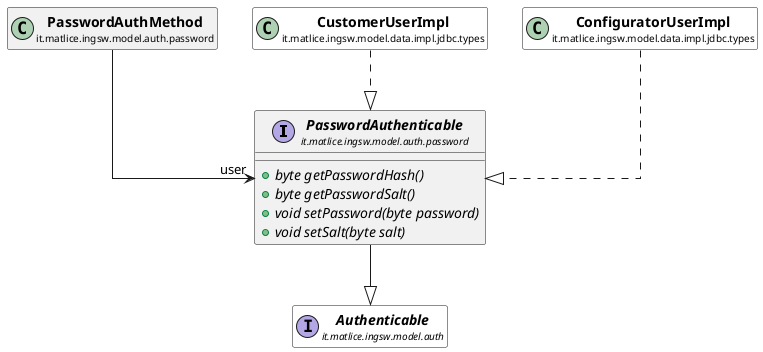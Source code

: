 @startuml

skinparam svgLinkTarget _parent
skinparam linetype ortho
set namespaceSeparator none
interface "<b><size:14>PasswordAuthenticable</b>\n<size:10>it.matlice.ingsw.model.auth.password" as it.matlice.ingsw.model.auth.password.PasswordAuthenticable  [[../../../../../../it/matlice/ingsw/model/auth/password/PasswordAuthenticable.html{it.matlice.ingsw.model.auth.password.PasswordAuthenticable}]] {
{abstract} +byte getPasswordHash()
{abstract} +byte getPasswordSalt()
{abstract} +void setPassword(byte password)
{abstract} +void setSalt(byte salt)
}


interface "<b><size:14>Authenticable</b>\n<size:10>it.matlice.ingsw.model.auth" as it.matlice.ingsw.model.auth.Authenticable  [[../../../../../../it/matlice/ingsw/model/auth/Authenticable.html{it.matlice.ingsw.model.auth.Authenticable}]] #white {
}

hide it.matlice.ingsw.model.auth.Authenticable fields
hide it.matlice.ingsw.model.auth.Authenticable methods

it.matlice.ingsw.model.auth.password.PasswordAuthenticable --|> it.matlice.ingsw.model.auth.Authenticable

class "<b><size:14>PasswordAuthMethod</b>\n<size:10>it.matlice.ingsw.model.auth.password" as it.matlice.ingsw.model.auth.password.PasswordAuthMethod  [[../../../../../../it/matlice/ingsw/model/auth/password/PasswordAuthMethod.html{it.matlice.ingsw.model.auth.password.PasswordAuthMethod}]] {
}

hide it.matlice.ingsw.model.auth.password.PasswordAuthMethod fields
hide it.matlice.ingsw.model.auth.password.PasswordAuthMethod methods

it.matlice.ingsw.model.auth.password.PasswordAuthMethod -->  "user" it.matlice.ingsw.model.auth.password.PasswordAuthenticable

class "<b><size:14>CustomerUserImpl</b>\n<size:10>it.matlice.ingsw.model.data.impl.jdbc.types" as it.matlice.ingsw.model.data.impl.jdbc.types.CustomerUserImpl  [[../../../../../../it/matlice/ingsw/model/data/impl/jdbc/types/CustomerUserImpl.html{it.matlice.ingsw.model.data.impl.jdbc.types.CustomerUserImpl}]] #white {
}

hide it.matlice.ingsw.model.data.impl.jdbc.types.CustomerUserImpl fields
hide it.matlice.ingsw.model.data.impl.jdbc.types.CustomerUserImpl methods

it.matlice.ingsw.model.data.impl.jdbc.types.CustomerUserImpl ..|> it.matlice.ingsw.model.auth.password.PasswordAuthenticable

class "<b><size:14>ConfiguratorUserImpl</b>\n<size:10>it.matlice.ingsw.model.data.impl.jdbc.types" as it.matlice.ingsw.model.data.impl.jdbc.types.ConfiguratorUserImpl  [[../../../../../../it/matlice/ingsw/model/data/impl/jdbc/types/ConfiguratorUserImpl.html{it.matlice.ingsw.model.data.impl.jdbc.types.ConfiguratorUserImpl}]] #white {
}

hide it.matlice.ingsw.model.data.impl.jdbc.types.ConfiguratorUserImpl fields
hide it.matlice.ingsw.model.data.impl.jdbc.types.ConfiguratorUserImpl methods

it.matlice.ingsw.model.data.impl.jdbc.types.ConfiguratorUserImpl ..|> it.matlice.ingsw.model.auth.password.PasswordAuthenticable


@enduml
